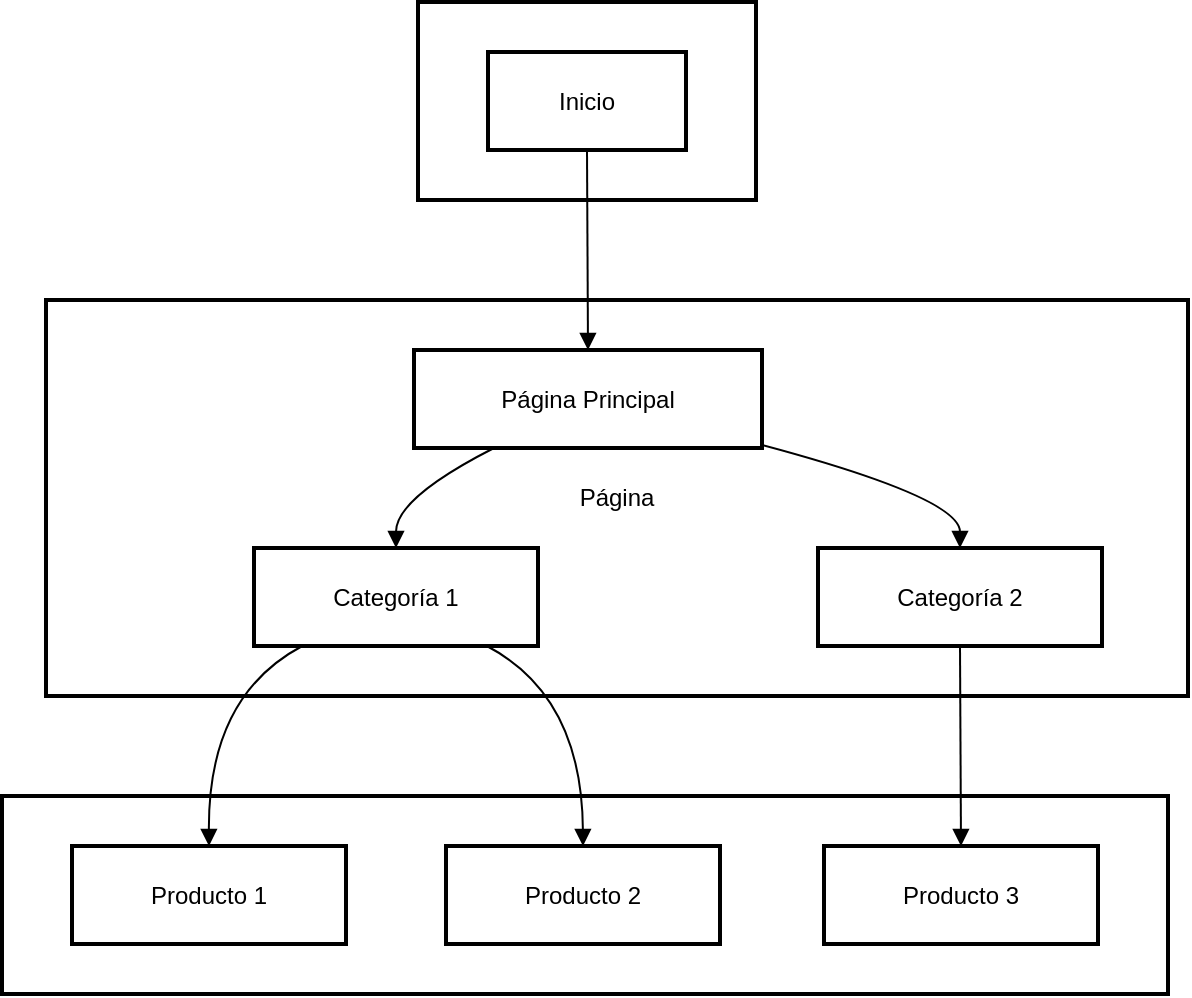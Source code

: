 <mxfile version="24.8.3">
  <diagram name="Página-1" id="mitUiQ17W_HQGDcCuTt3">
    <mxGraphModel>
      <root>
        <mxCell id="0" />
        <mxCell id="1" parent="0" />
        <mxCell id="2" value="Producto" style="whiteSpace=wrap;strokeWidth=2;" vertex="1" parent="1">
          <mxGeometry x="8" y="405" width="583" height="99" as="geometry" />
        </mxCell>
        <mxCell id="3" value="Página" style="whiteSpace=wrap;strokeWidth=2;" vertex="1" parent="1">
          <mxGeometry x="30" y="157" width="571" height="198" as="geometry" />
        </mxCell>
        <mxCell id="4" value="Usuario" style="whiteSpace=wrap;strokeWidth=2;" vertex="1" parent="1">
          <mxGeometry x="216" y="8" width="169" height="99" as="geometry" />
        </mxCell>
        <mxCell id="5" value="Inicio" style="whiteSpace=wrap;strokeWidth=2;" vertex="1" parent="1">
          <mxGeometry x="251" y="33" width="99" height="49" as="geometry" />
        </mxCell>
        <mxCell id="6" value="Página Principal" style="whiteSpace=wrap;strokeWidth=2;" vertex="1" parent="1">
          <mxGeometry x="214" y="182" width="174" height="49" as="geometry" />
        </mxCell>
        <mxCell id="7" value="Categoría 1" style="whiteSpace=wrap;strokeWidth=2;" vertex="1" parent="1">
          <mxGeometry x="134" y="281" width="142" height="49" as="geometry" />
        </mxCell>
        <mxCell id="8" value="Categoría 2" style="whiteSpace=wrap;strokeWidth=2;" vertex="1" parent="1">
          <mxGeometry x="416" y="281" width="142" height="49" as="geometry" />
        </mxCell>
        <mxCell id="9" value="Producto 1" style="whiteSpace=wrap;strokeWidth=2;" vertex="1" parent="1">
          <mxGeometry x="43" y="430" width="137" height="49" as="geometry" />
        </mxCell>
        <mxCell id="10" value="Producto 2" style="whiteSpace=wrap;strokeWidth=2;" vertex="1" parent="1">
          <mxGeometry x="230" y="430" width="137" height="49" as="geometry" />
        </mxCell>
        <mxCell id="11" value="Producto 3" style="whiteSpace=wrap;strokeWidth=2;" vertex="1" parent="1">
          <mxGeometry x="419" y="430" width="137" height="49" as="geometry" />
        </mxCell>
        <mxCell id="12" value="" style="curved=1;startArrow=none;endArrow=block;exitX=0.5;exitY=1;entryX=0.5;entryY=0;" edge="1" parent="1" source="5" target="6">
          <mxGeometry relative="1" as="geometry">
            <Array as="points" />
          </mxGeometry>
        </mxCell>
        <mxCell id="13" value="" style="curved=1;startArrow=none;endArrow=block;exitX=0.23;exitY=1;entryX=0.5;entryY=0;" edge="1" parent="1" source="6" target="7">
          <mxGeometry relative="1" as="geometry">
            <Array as="points">
              <mxPoint x="205" y="256" />
            </Array>
          </mxGeometry>
        </mxCell>
        <mxCell id="14" value="" style="curved=1;startArrow=none;endArrow=block;exitX=1;exitY=0.97;entryX=0.5;entryY=0;" edge="1" parent="1" source="6" target="8">
          <mxGeometry relative="1" as="geometry">
            <Array as="points">
              <mxPoint x="487" y="256" />
            </Array>
          </mxGeometry>
        </mxCell>
        <mxCell id="15" value="" style="curved=1;startArrow=none;endArrow=block;exitX=0.17;exitY=1;entryX=0.5;entryY=0;" edge="1" parent="1" source="7" target="9">
          <mxGeometry relative="1" as="geometry">
            <Array as="points">
              <mxPoint x="111" y="355" />
            </Array>
          </mxGeometry>
        </mxCell>
        <mxCell id="16" value="" style="curved=1;startArrow=none;endArrow=block;exitX=0.82;exitY=1;entryX=0.5;entryY=0;" edge="1" parent="1" source="7" target="10">
          <mxGeometry relative="1" as="geometry">
            <Array as="points">
              <mxPoint x="298" y="355" />
            </Array>
          </mxGeometry>
        </mxCell>
        <mxCell id="17" value="" style="curved=1;startArrow=none;endArrow=block;exitX=0.5;exitY=1;entryX=0.5;entryY=0;" edge="1" parent="1" source="8" target="11">
          <mxGeometry relative="1" as="geometry">
            <Array as="points" />
          </mxGeometry>
        </mxCell>
      </root>
    </mxGraphModel>
  </diagram>
</mxfile>
